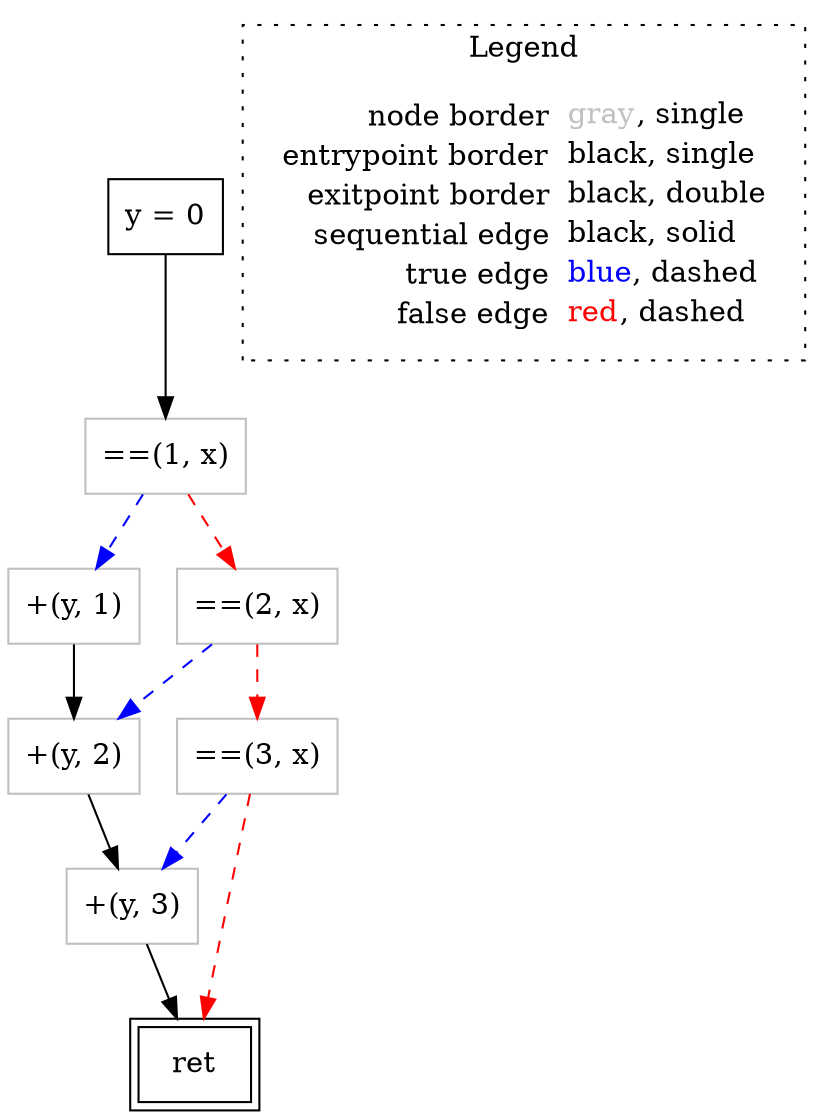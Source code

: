 digraph {
	"node0" [shape="rect",color="black",label=<y = 0>];
	"node1" [shape="rect",color="black",peripheries="2",label=<ret>];
	"node2" [shape="rect",color="gray",label=<+(y, 2)>];
	"node3" [shape="rect",color="gray",label=<+(y, 1)>];
	"node4" [shape="rect",color="gray",label=<==(3, x)>];
	"node5" [shape="rect",color="gray",label=<+(y, 3)>];
	"node6" [shape="rect",color="gray",label=<==(2, x)>];
	"node7" [shape="rect",color="gray",label=<==(1, x)>];
	"node2" -> "node5" [color="black"];
	"node3" -> "node2" [color="black"];
	"node4" -> "node5" [color="blue",style="dashed"];
	"node4" -> "node1" [color="red",style="dashed"];
	"node5" -> "node1" [color="black"];
	"node0" -> "node7" [color="black"];
	"node6" -> "node2" [color="blue",style="dashed"];
	"node6" -> "node4" [color="red",style="dashed"];
	"node7" -> "node6" [color="red",style="dashed"];
	"node7" -> "node3" [color="blue",style="dashed"];
subgraph cluster_legend {
	label="Legend";
	style=dotted;
	node [shape=plaintext];
	"legend" [label=<<table border="0" cellpadding="2" cellspacing="0" cellborder="0"><tr><td align="right">node border&nbsp;</td><td align="left"><font color="gray">gray</font>, single</td></tr><tr><td align="right">entrypoint border&nbsp;</td><td align="left"><font color="black">black</font>, single</td></tr><tr><td align="right">exitpoint border&nbsp;</td><td align="left"><font color="black">black</font>, double</td></tr><tr><td align="right">sequential edge&nbsp;</td><td align="left"><font color="black">black</font>, solid</td></tr><tr><td align="right">true edge&nbsp;</td><td align="left"><font color="blue">blue</font>, dashed</td></tr><tr><td align="right">false edge&nbsp;</td><td align="left"><font color="red">red</font>, dashed</td></tr></table>>];
}

}
